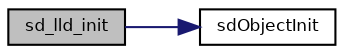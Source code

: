 digraph "sd_lld_init"
{
  bgcolor="transparent";
  edge [fontname="Helvetica",fontsize="8",labelfontname="Helvetica",labelfontsize="8"];
  node [fontname="Helvetica",fontsize="8",shape=record];
  rankdir="LR";
  Node16 [label="sd_lld_init",height=0.2,width=0.4,color="black", fillcolor="grey75", style="filled", fontcolor="black"];
  Node16 -> Node17 [color="midnightblue",fontsize="8",style="solid",fontname="Helvetica"];
  Node17 [label="sdObjectInit",height=0.2,width=0.4,color="black",URL="$group___s_e_r_i_a_l.html#gacb9838adcf51106f4e481f41a851cc34",tooltip="Initializes a generic full duplex driver object. "];
}
